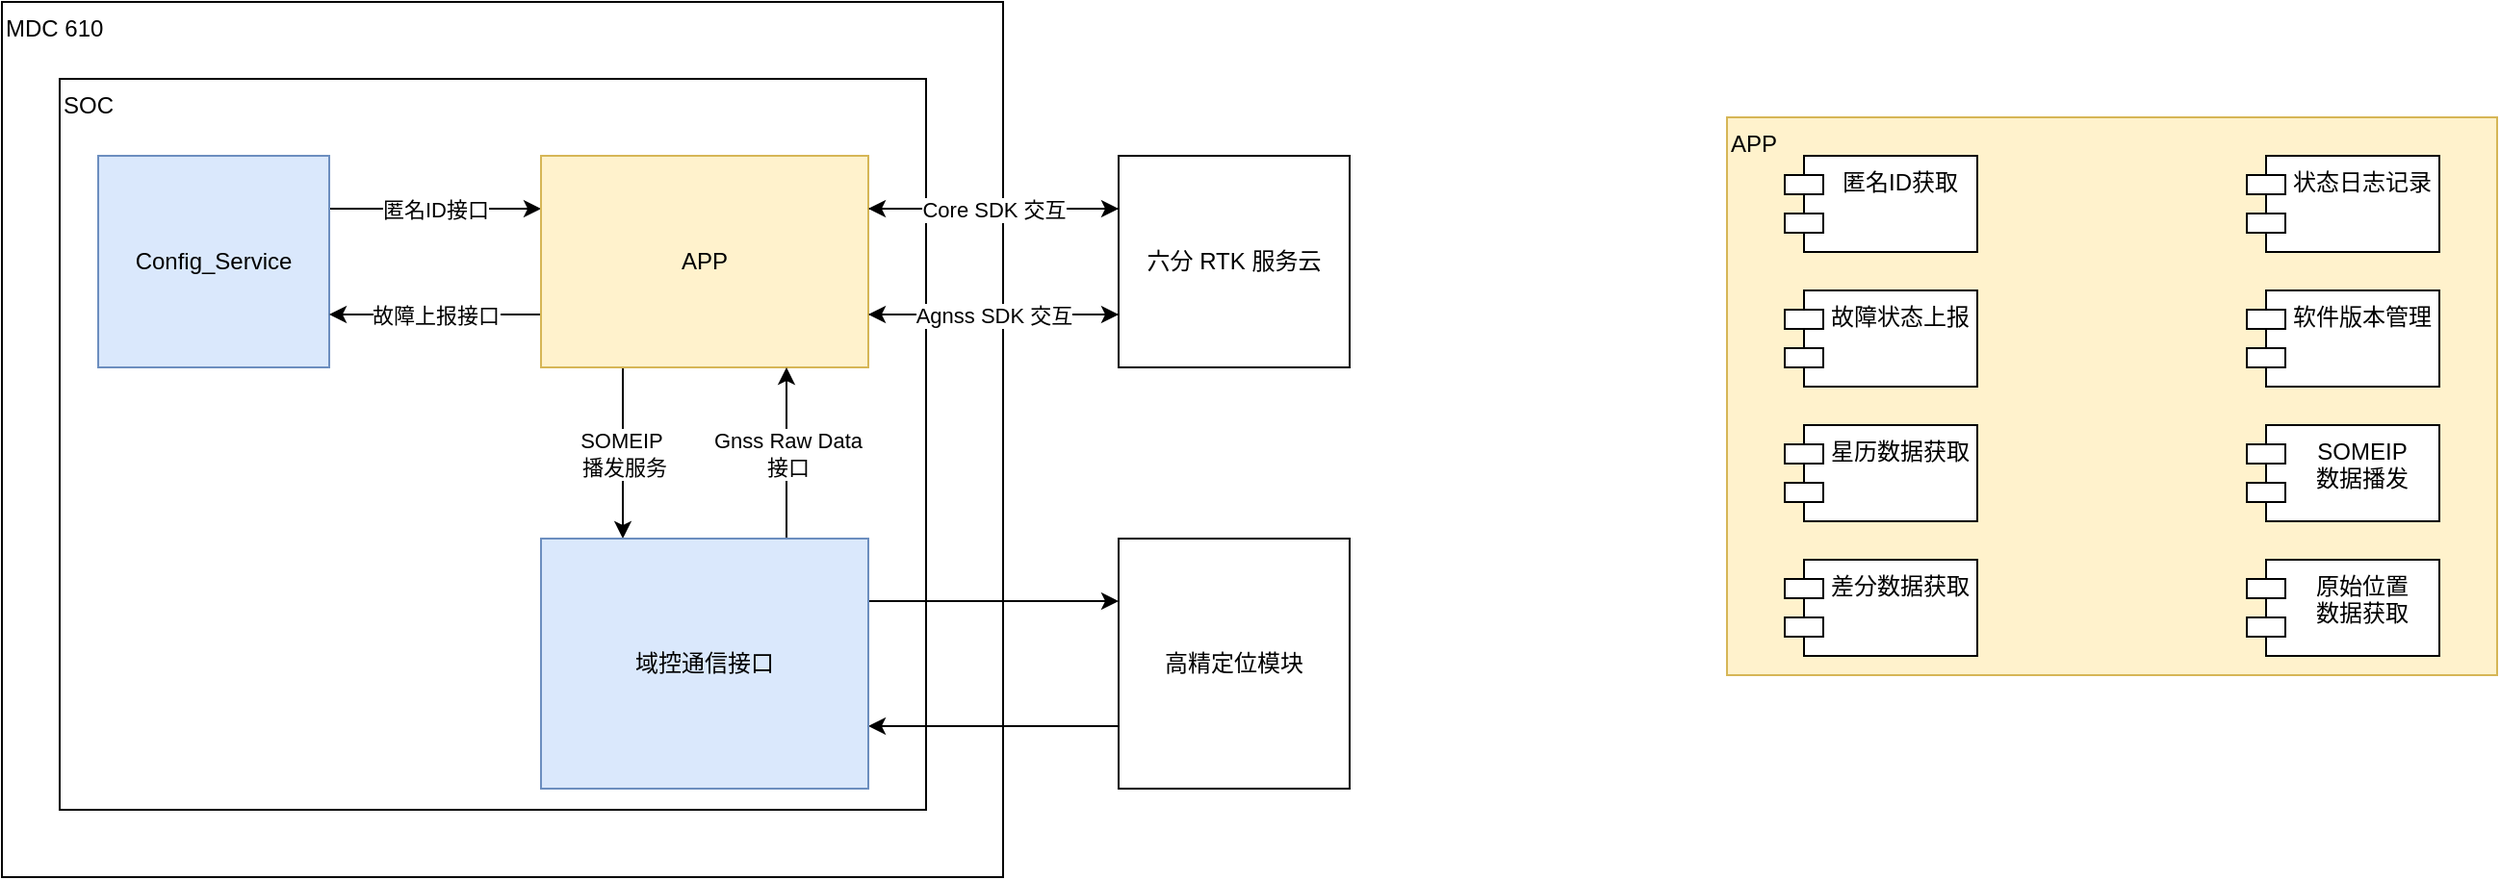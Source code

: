 <mxfile version="17.2.5" type="github">
  <diagram id="yVeXle2LPUaicNYPNFlM" name="Page-1">
    <mxGraphModel dx="1289" dy="705" grid="1" gridSize="10" guides="1" tooltips="1" connect="1" arrows="1" fold="1" page="1" pageScale="1" pageWidth="827" pageHeight="1169" math="0" shadow="0">
      <root>
        <mxCell id="0" />
        <mxCell id="1" parent="0" />
        <mxCell id="rQUu4i_vPEp-lecvEWJC-1" value="&lt;div style=&quot;&quot;&gt;&lt;span&gt;MDC 610&lt;/span&gt;&lt;/div&gt;" style="rounded=0;whiteSpace=wrap;html=1;align=left;verticalAlign=top;" vertex="1" parent="1">
          <mxGeometry x="64" y="220" width="520" height="455" as="geometry" />
        </mxCell>
        <mxCell id="rQUu4i_vPEp-lecvEWJC-2" value="SOC" style="rounded=0;whiteSpace=wrap;html=1;align=left;verticalAlign=top;" vertex="1" parent="1">
          <mxGeometry x="94" y="260" width="450" height="380" as="geometry" />
        </mxCell>
        <mxCell id="rQUu4i_vPEp-lecvEWJC-26" value="匿名ID接口" style="edgeStyle=orthogonalEdgeStyle;rounded=0;orthogonalLoop=1;jettySize=auto;html=1;exitX=1;exitY=0.25;exitDx=0;exitDy=0;entryX=0;entryY=0.25;entryDx=0;entryDy=0;" edge="1" parent="1" source="rQUu4i_vPEp-lecvEWJC-3" target="rQUu4i_vPEp-lecvEWJC-6">
          <mxGeometry relative="1" as="geometry" />
        </mxCell>
        <mxCell id="rQUu4i_vPEp-lecvEWJC-3" value="Config_Service" style="rounded=0;whiteSpace=wrap;html=1;fillColor=#dae8fc;strokeColor=#6c8ebf;" vertex="1" parent="1">
          <mxGeometry x="114" y="300" width="120" height="110" as="geometry" />
        </mxCell>
        <mxCell id="rQUu4i_vPEp-lecvEWJC-27" value="故障上报接口" style="edgeStyle=orthogonalEdgeStyle;rounded=0;orthogonalLoop=1;jettySize=auto;html=1;entryX=1;entryY=0.75;entryDx=0;entryDy=0;exitX=0;exitY=0.75;exitDx=0;exitDy=0;" edge="1" parent="1" source="rQUu4i_vPEp-lecvEWJC-6" target="rQUu4i_vPEp-lecvEWJC-3">
          <mxGeometry relative="1" as="geometry" />
        </mxCell>
        <mxCell id="rQUu4i_vPEp-lecvEWJC-34" value="SOMEIP&amp;nbsp;&lt;br&gt;播发服务" style="edgeStyle=orthogonalEdgeStyle;rounded=0;orthogonalLoop=1;jettySize=auto;html=1;exitX=0.25;exitY=1;exitDx=0;exitDy=0;entryX=0.25;entryY=0;entryDx=0;entryDy=0;" edge="1" parent="1" source="rQUu4i_vPEp-lecvEWJC-6" target="rQUu4i_vPEp-lecvEWJC-28">
          <mxGeometry relative="1" as="geometry" />
        </mxCell>
        <mxCell id="rQUu4i_vPEp-lecvEWJC-39" style="edgeStyle=orthogonalEdgeStyle;rounded=0;orthogonalLoop=1;jettySize=auto;html=1;exitX=1;exitY=0.25;exitDx=0;exitDy=0;entryX=0;entryY=0.25;entryDx=0;entryDy=0;" edge="1" parent="1" source="rQUu4i_vPEp-lecvEWJC-6" target="rQUu4i_vPEp-lecvEWJC-37">
          <mxGeometry relative="1" as="geometry" />
        </mxCell>
        <mxCell id="rQUu4i_vPEp-lecvEWJC-41" style="edgeStyle=orthogonalEdgeStyle;rounded=0;orthogonalLoop=1;jettySize=auto;html=1;exitX=1;exitY=0.75;exitDx=0;exitDy=0;entryX=0;entryY=0.75;entryDx=0;entryDy=0;" edge="1" parent="1" source="rQUu4i_vPEp-lecvEWJC-6" target="rQUu4i_vPEp-lecvEWJC-37">
          <mxGeometry relative="1" as="geometry" />
        </mxCell>
        <mxCell id="rQUu4i_vPEp-lecvEWJC-6" value="APP" style="rounded=0;whiteSpace=wrap;html=1;align=center;verticalAlign=middle;fillColor=#fff2cc;strokeColor=#d6b656;" vertex="1" parent="1">
          <mxGeometry x="344" y="300" width="170" height="110" as="geometry" />
        </mxCell>
        <mxCell id="rQUu4i_vPEp-lecvEWJC-24" value="" style="group" vertex="1" connectable="0" parent="1">
          <mxGeometry x="960" y="280" width="400" height="290" as="geometry" />
        </mxCell>
        <mxCell id="rQUu4i_vPEp-lecvEWJC-15" value="APP" style="rounded=0;whiteSpace=wrap;html=1;align=left;verticalAlign=top;fillColor=#fff2cc;strokeColor=#d6b656;" vertex="1" parent="rQUu4i_vPEp-lecvEWJC-24">
          <mxGeometry width="400" height="290" as="geometry" />
        </mxCell>
        <mxCell id="rQUu4i_vPEp-lecvEWJC-16" value="软件版本管理" style="shape=module;align=left;spacingLeft=20;align=center;verticalAlign=top;" vertex="1" parent="rQUu4i_vPEp-lecvEWJC-24">
          <mxGeometry x="270" y="90" width="100" height="50" as="geometry" />
        </mxCell>
        <mxCell id="rQUu4i_vPEp-lecvEWJC-17" value="匿名ID获取" style="shape=module;align=left;spacingLeft=20;align=center;verticalAlign=top;" vertex="1" parent="rQUu4i_vPEp-lecvEWJC-24">
          <mxGeometry x="30" y="20" width="100" height="50" as="geometry" />
        </mxCell>
        <mxCell id="rQUu4i_vPEp-lecvEWJC-18" value="星历数据获取" style="shape=module;align=left;spacingLeft=20;align=center;verticalAlign=top;" vertex="1" parent="rQUu4i_vPEp-lecvEWJC-24">
          <mxGeometry x="30" y="160" width="100" height="50" as="geometry" />
        </mxCell>
        <mxCell id="rQUu4i_vPEp-lecvEWJC-19" value="差分数据获取" style="shape=module;align=left;spacingLeft=20;align=center;verticalAlign=top;" vertex="1" parent="rQUu4i_vPEp-lecvEWJC-24">
          <mxGeometry x="30" y="230" width="100" height="50" as="geometry" />
        </mxCell>
        <mxCell id="rQUu4i_vPEp-lecvEWJC-20" value="故障状态上报" style="shape=module;align=left;spacingLeft=20;align=center;verticalAlign=top;" vertex="1" parent="rQUu4i_vPEp-lecvEWJC-24">
          <mxGeometry x="30" y="90" width="100" height="50" as="geometry" />
        </mxCell>
        <mxCell id="rQUu4i_vPEp-lecvEWJC-21" value="状态日志记录" style="shape=module;align=left;spacingLeft=20;align=center;verticalAlign=top;" vertex="1" parent="rQUu4i_vPEp-lecvEWJC-24">
          <mxGeometry x="270" y="20" width="100" height="50" as="geometry" />
        </mxCell>
        <mxCell id="rQUu4i_vPEp-lecvEWJC-22" value="原始位置&#xa;数据获取" style="shape=module;align=left;spacingLeft=20;align=center;verticalAlign=top;" vertex="1" parent="rQUu4i_vPEp-lecvEWJC-24">
          <mxGeometry x="270" y="230" width="100" height="50" as="geometry" />
        </mxCell>
        <mxCell id="rQUu4i_vPEp-lecvEWJC-23" value="SOMEIP&#xa;数据播发" style="shape=module;align=left;spacingLeft=20;align=center;verticalAlign=top;" vertex="1" parent="rQUu4i_vPEp-lecvEWJC-24">
          <mxGeometry x="270" y="160" width="100" height="50" as="geometry" />
        </mxCell>
        <mxCell id="rQUu4i_vPEp-lecvEWJC-33" style="edgeStyle=orthogonalEdgeStyle;rounded=0;orthogonalLoop=1;jettySize=auto;html=1;exitX=0;exitY=0.75;exitDx=0;exitDy=0;entryX=1;entryY=0.75;entryDx=0;entryDy=0;" edge="1" parent="1" source="rQUu4i_vPEp-lecvEWJC-25" target="rQUu4i_vPEp-lecvEWJC-28">
          <mxGeometry relative="1" as="geometry" />
        </mxCell>
        <mxCell id="rQUu4i_vPEp-lecvEWJC-25" value="高精定位模块" style="rounded=0;whiteSpace=wrap;html=1;align=center;verticalAlign=middle;" vertex="1" parent="1">
          <mxGeometry x="644" y="499" width="120" height="130" as="geometry" />
        </mxCell>
        <mxCell id="rQUu4i_vPEp-lecvEWJC-32" style="edgeStyle=orthogonalEdgeStyle;rounded=0;orthogonalLoop=1;jettySize=auto;html=1;exitX=1;exitY=0.25;exitDx=0;exitDy=0;entryX=0;entryY=0.25;entryDx=0;entryDy=0;" edge="1" parent="1" source="rQUu4i_vPEp-lecvEWJC-28" target="rQUu4i_vPEp-lecvEWJC-25">
          <mxGeometry relative="1" as="geometry" />
        </mxCell>
        <mxCell id="rQUu4i_vPEp-lecvEWJC-36" value="Gnss Raw Data&lt;br&gt;接口" style="edgeStyle=orthogonalEdgeStyle;rounded=0;orthogonalLoop=1;jettySize=auto;html=1;exitX=0.75;exitY=0;exitDx=0;exitDy=0;entryX=0.75;entryY=1;entryDx=0;entryDy=0;" edge="1" parent="1" source="rQUu4i_vPEp-lecvEWJC-28" target="rQUu4i_vPEp-lecvEWJC-6">
          <mxGeometry relative="1" as="geometry" />
        </mxCell>
        <mxCell id="rQUu4i_vPEp-lecvEWJC-28" value="域控通信接口" style="rounded=0;whiteSpace=wrap;html=1;fillColor=#dae8fc;strokeColor=#6c8ebf;" vertex="1" parent="1">
          <mxGeometry x="344" y="499" width="170" height="130" as="geometry" />
        </mxCell>
        <mxCell id="rQUu4i_vPEp-lecvEWJC-40" value="Core SDK 交互" style="edgeStyle=orthogonalEdgeStyle;rounded=0;orthogonalLoop=1;jettySize=auto;html=1;exitX=0;exitY=0.25;exitDx=0;exitDy=0;entryX=1;entryY=0.25;entryDx=0;entryDy=0;" edge="1" parent="1" source="rQUu4i_vPEp-lecvEWJC-37" target="rQUu4i_vPEp-lecvEWJC-6">
          <mxGeometry relative="1" as="geometry" />
        </mxCell>
        <mxCell id="rQUu4i_vPEp-lecvEWJC-42" value="Agnss SDK 交互" style="edgeStyle=orthogonalEdgeStyle;rounded=0;orthogonalLoop=1;jettySize=auto;html=1;exitX=0;exitY=0.75;exitDx=0;exitDy=0;entryX=1;entryY=0.75;entryDx=0;entryDy=0;" edge="1" parent="1" source="rQUu4i_vPEp-lecvEWJC-37" target="rQUu4i_vPEp-lecvEWJC-6">
          <mxGeometry relative="1" as="geometry" />
        </mxCell>
        <mxCell id="rQUu4i_vPEp-lecvEWJC-37" value="六分 RTK 服务云" style="rounded=0;whiteSpace=wrap;html=1;align=center;verticalAlign=middle;" vertex="1" parent="1">
          <mxGeometry x="644" y="300" width="120" height="110" as="geometry" />
        </mxCell>
      </root>
    </mxGraphModel>
  </diagram>
</mxfile>

